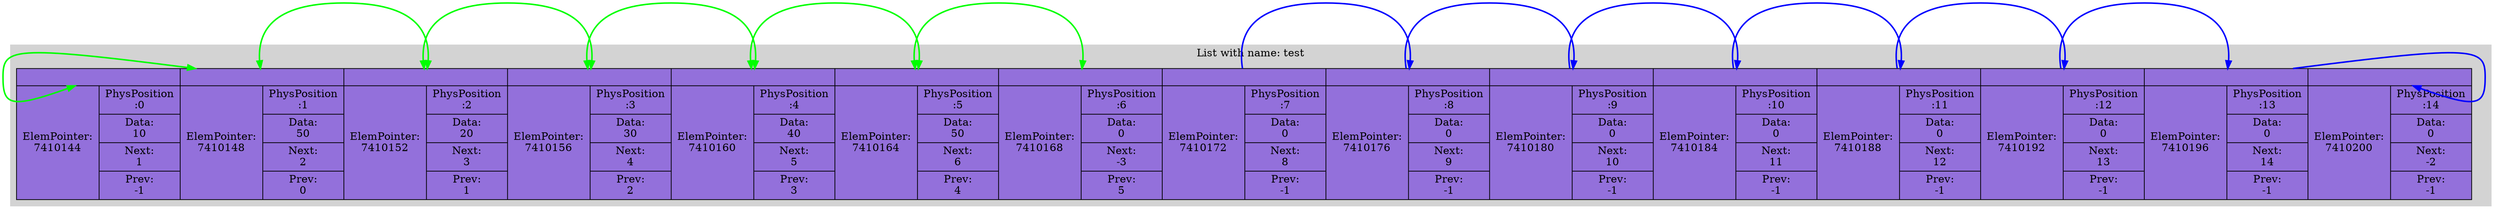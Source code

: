 digraph G{
subgraph clusterlist {
style=filled;
color=lightgrey;
rankdir=LR;
Model [shape=record,style="filled",fillcolor="mediumpurple",label="{{<0>} | {ElemPointer:\n7410144 | {PhysPosition\n:0 | Data:\n10 | Next:\n1 | Prev:\n-1}}}| {{<1>} | {ElemPointer:\n7410148 | {PhysPosition\n:1 | Data:\n50 | Next:\n2 | Prev:\n0}}}| {{<2>} | {ElemPointer:\n7410152 | {PhysPosition\n:2 | Data:\n20 | Next:\n3 | Prev:\n1}}}| {{<3>} | {ElemPointer:\n7410156 | {PhysPosition\n:3 | Data:\n30 | Next:\n4 | Prev:\n2}}}| {{<4>} | {ElemPointer:\n7410160 | {PhysPosition\n:4 | Data:\n40 | Next:\n5 | Prev:\n3}}}| {{<5>} | {ElemPointer:\n7410164 | {PhysPosition\n:5 | Data:\n50 | Next:\n6 | Prev:\n4}}}| {{<6>} | {ElemPointer:\n7410168 | {PhysPosition\n:6 | Data:\n0 | Next:\n-3 | Prev:\n5}}}| {{<7>} | {ElemPointer:\n7410172 | {PhysPosition\n:7 | Data:\n0 | Next:\n8 | Prev:\n-1}}}| {{<8>} | {ElemPointer:\n7410176 | {PhysPosition\n:8 | Data:\n0 | Next:\n9 | Prev:\n-1}}}| {{<9>} | {ElemPointer:\n7410180 | {PhysPosition\n:9 | Data:\n0 | Next:\n10 | Prev:\n-1}}}| {{<10>} | {ElemPointer:\n7410184 | {PhysPosition\n:10 | Data:\n0 | Next:\n11 | Prev:\n-1}}}| {{<11>} | {ElemPointer:\n7410188 | {PhysPosition\n:11 | Data:\n0 | Next:\n12 | Prev:\n-1}}}| {{<12>} | {ElemPointer:\n7410192 | {PhysPosition\n:12 | Data:\n0 | Next:\n13 | Prev:\n-1}}}| {{<13>} | {ElemPointer:\n7410196 | {PhysPosition\n:13 | Data:\n0 | Next:\n14 | Prev:\n-1}}}| {{<14>} | {ElemPointer:\n7410200 | {PhysPosition\n:14 | Data:\n0 | Next:\n-2 | Prev:\n-1}}}"];
Model:<0>->Model:<1>[color="green";style="bold";dir="both"];
Model:<1>->Model:<2>[color="green";style="bold";dir="both"];
Model:<2>->Model:<3>[color="green";style="bold";dir="both"];
Model:<3>->Model:<4>[color="green";style="bold";dir="both"];
Model:<4>->Model:<5>[color="green";style="bold";dir="both"];
Model:<5>->Model:<6>[color="green";style="bold";dir="both"];
Model:<7>->Model:<8>[color="blue";style="bold"];
Model:<8>->Model:<9>[color="blue";style="bold"];
Model:<9>->Model:<10>[color="blue";style="bold"];
Model:<10>->Model:<11>[color="blue";style="bold"];
Model:<11>->Model:<12>[color="blue";style="bold"];
Model:<12>->Model:<13>[color="blue";style="bold"];
Model:<13>->Model:<14>[color="blue";style="bold"];
label = "List with name: test"}
}
